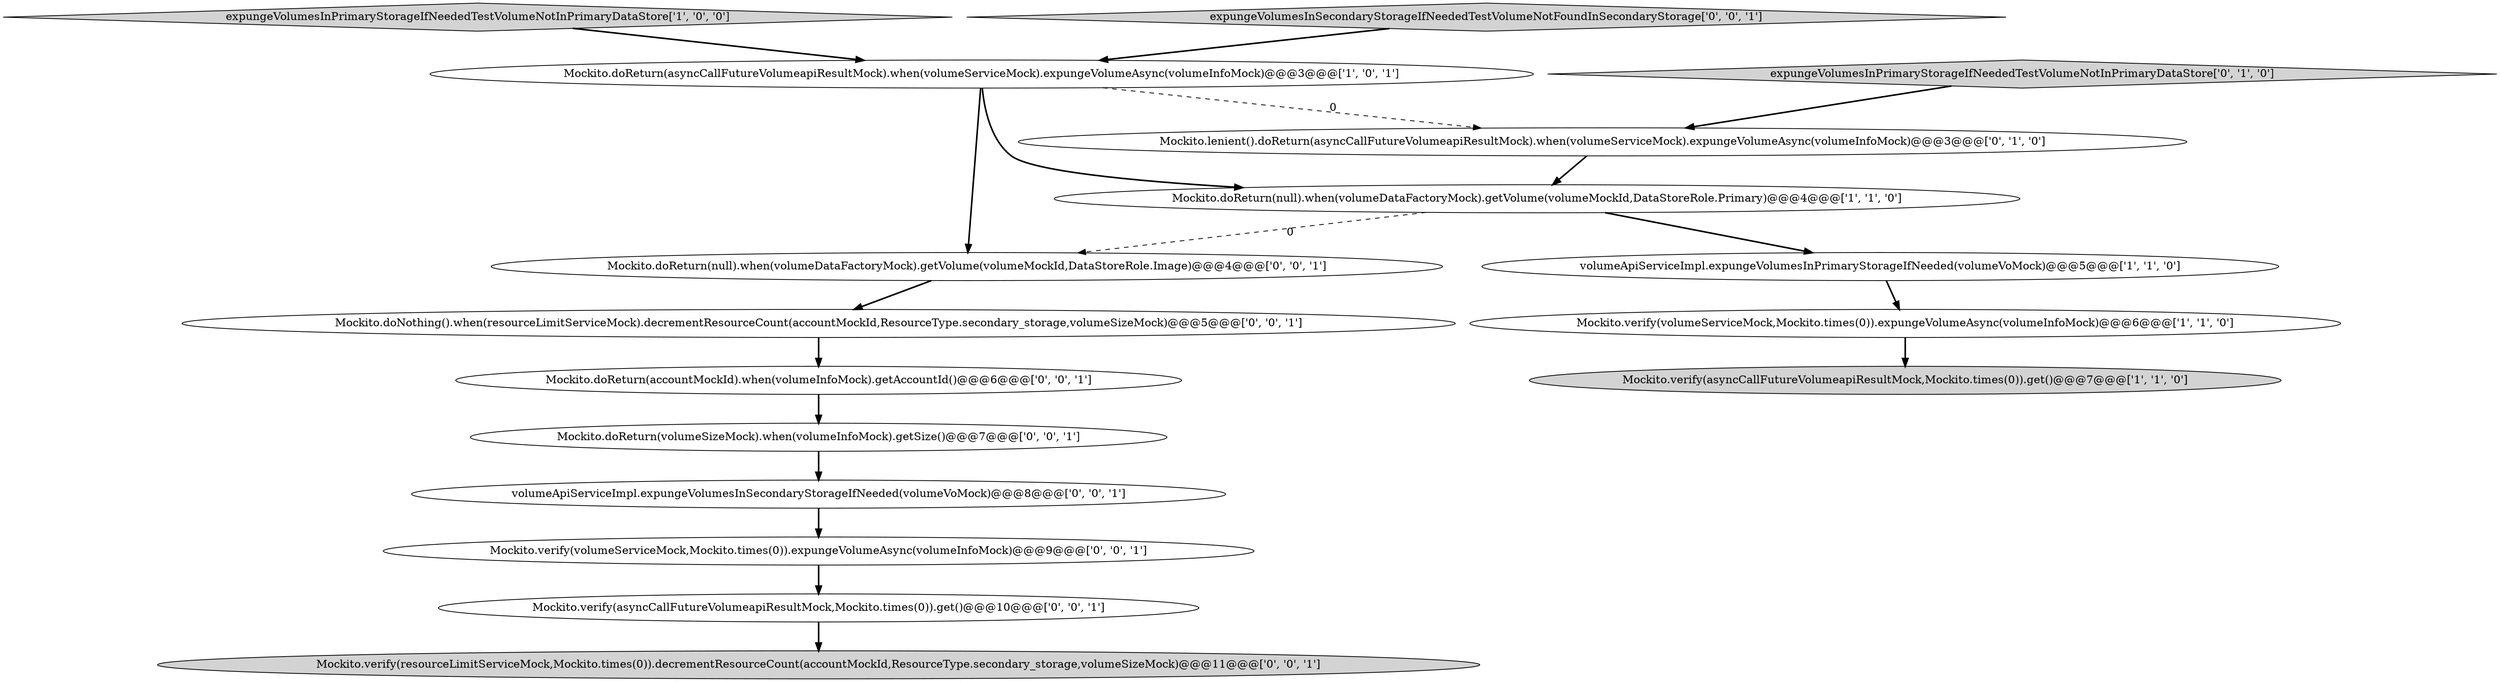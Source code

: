 digraph {
0 [style = filled, label = "Mockito.verify(volumeServiceMock,Mockito.times(0)).expungeVolumeAsync(volumeInfoMock)@@@6@@@['1', '1', '0']", fillcolor = white, shape = ellipse image = "AAA0AAABBB1BBB"];
16 [style = filled, label = "Mockito.doReturn(accountMockId).when(volumeInfoMock).getAccountId()@@@6@@@['0', '0', '1']", fillcolor = white, shape = ellipse image = "AAA0AAABBB3BBB"];
10 [style = filled, label = "Mockito.doNothing().when(resourceLimitServiceMock).decrementResourceCount(accountMockId,ResourceType.secondary_storage,volumeSizeMock)@@@5@@@['0', '0', '1']", fillcolor = white, shape = ellipse image = "AAA0AAABBB3BBB"];
5 [style = filled, label = "volumeApiServiceImpl.expungeVolumesInPrimaryStorageIfNeeded(volumeVoMock)@@@5@@@['1', '1', '0']", fillcolor = white, shape = ellipse image = "AAA0AAABBB1BBB"];
8 [style = filled, label = "Mockito.doReturn(volumeSizeMock).when(volumeInfoMock).getSize()@@@7@@@['0', '0', '1']", fillcolor = white, shape = ellipse image = "AAA0AAABBB3BBB"];
13 [style = filled, label = "Mockito.verify(asyncCallFutureVolumeapiResultMock,Mockito.times(0)).get()@@@10@@@['0', '0', '1']", fillcolor = white, shape = ellipse image = "AAA0AAABBB3BBB"];
6 [style = filled, label = "expungeVolumesInPrimaryStorageIfNeededTestVolumeNotInPrimaryDataStore['0', '1', '0']", fillcolor = lightgray, shape = diamond image = "AAA0AAABBB2BBB"];
12 [style = filled, label = "Mockito.doReturn(null).when(volumeDataFactoryMock).getVolume(volumeMockId,DataStoreRole.Image)@@@4@@@['0', '0', '1']", fillcolor = white, shape = ellipse image = "AAA0AAABBB3BBB"];
7 [style = filled, label = "Mockito.lenient().doReturn(asyncCallFutureVolumeapiResultMock).when(volumeServiceMock).expungeVolumeAsync(volumeInfoMock)@@@3@@@['0', '1', '0']", fillcolor = white, shape = ellipse image = "AAA1AAABBB2BBB"];
9 [style = filled, label = "Mockito.verify(resourceLimitServiceMock,Mockito.times(0)).decrementResourceCount(accountMockId,ResourceType.secondary_storage,volumeSizeMock)@@@11@@@['0', '0', '1']", fillcolor = lightgray, shape = ellipse image = "AAA0AAABBB3BBB"];
11 [style = filled, label = "volumeApiServiceImpl.expungeVolumesInSecondaryStorageIfNeeded(volumeVoMock)@@@8@@@['0', '0', '1']", fillcolor = white, shape = ellipse image = "AAA0AAABBB3BBB"];
4 [style = filled, label = "expungeVolumesInPrimaryStorageIfNeededTestVolumeNotInPrimaryDataStore['1', '0', '0']", fillcolor = lightgray, shape = diamond image = "AAA0AAABBB1BBB"];
2 [style = filled, label = "Mockito.doReturn(null).when(volumeDataFactoryMock).getVolume(volumeMockId,DataStoreRole.Primary)@@@4@@@['1', '1', '0']", fillcolor = white, shape = ellipse image = "AAA0AAABBB1BBB"];
15 [style = filled, label = "expungeVolumesInSecondaryStorageIfNeededTestVolumeNotFoundInSecondaryStorage['0', '0', '1']", fillcolor = lightgray, shape = diamond image = "AAA0AAABBB3BBB"];
3 [style = filled, label = "Mockito.verify(asyncCallFutureVolumeapiResultMock,Mockito.times(0)).get()@@@7@@@['1', '1', '0']", fillcolor = lightgray, shape = ellipse image = "AAA0AAABBB1BBB"];
14 [style = filled, label = "Mockito.verify(volumeServiceMock,Mockito.times(0)).expungeVolumeAsync(volumeInfoMock)@@@9@@@['0', '0', '1']", fillcolor = white, shape = ellipse image = "AAA0AAABBB3BBB"];
1 [style = filled, label = "Mockito.doReturn(asyncCallFutureVolumeapiResultMock).when(volumeServiceMock).expungeVolumeAsync(volumeInfoMock)@@@3@@@['1', '0', '1']", fillcolor = white, shape = ellipse image = "AAA0AAABBB1BBB"];
10->16 [style = bold, label=""];
1->7 [style = dashed, label="0"];
12->10 [style = bold, label=""];
8->11 [style = bold, label=""];
16->8 [style = bold, label=""];
5->0 [style = bold, label=""];
14->13 [style = bold, label=""];
13->9 [style = bold, label=""];
6->7 [style = bold, label=""];
15->1 [style = bold, label=""];
0->3 [style = bold, label=""];
1->2 [style = bold, label=""];
11->14 [style = bold, label=""];
4->1 [style = bold, label=""];
2->12 [style = dashed, label="0"];
2->5 [style = bold, label=""];
1->12 [style = bold, label=""];
7->2 [style = bold, label=""];
}
